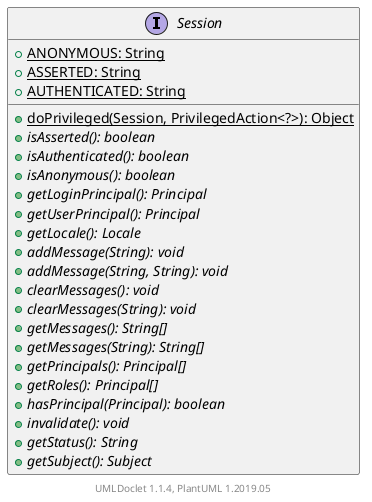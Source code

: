 @startuml

    interface Session [[Session.html]] {
        {static} +ANONYMOUS: String
        {static} +ASSERTED: String
        {static} +AUTHENTICATED: String
        {static} +doPrivileged(Session, PrivilegedAction<?>): Object
        {abstract} +isAsserted(): boolean
        {abstract} +isAuthenticated(): boolean
        {abstract} +isAnonymous(): boolean
        {abstract} +getLoginPrincipal(): Principal
        {abstract} +getUserPrincipal(): Principal
        {abstract} +getLocale(): Locale
        {abstract} +addMessage(String): void
        {abstract} +addMessage(String, String): void
        {abstract} +clearMessages(): void
        {abstract} +clearMessages(String): void
        {abstract} +getMessages(): String[]
        {abstract} +getMessages(String): String[]
        {abstract} +getPrincipals(): Principal[]
        {abstract} +getRoles(): Principal[]
        {abstract} +hasPrincipal(Principal): boolean
        {abstract} +invalidate(): void
        {abstract} +getStatus(): String
        {abstract} +getSubject(): Subject
    }


    center footer UMLDoclet 1.1.4, PlantUML 1.2019.05
@enduml
